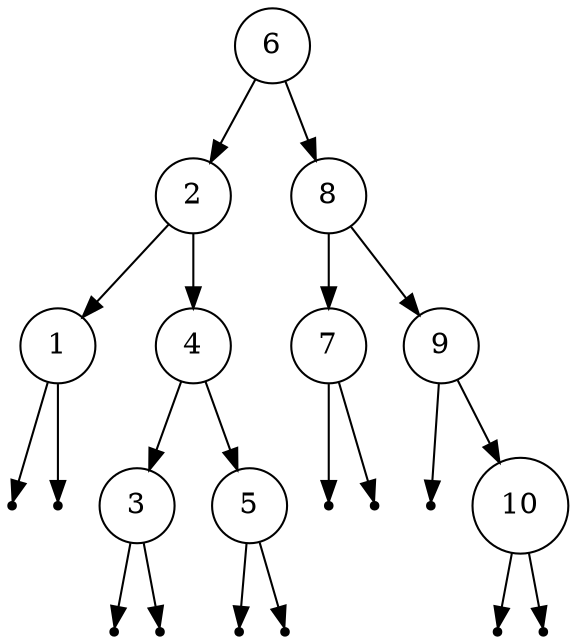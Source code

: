digraph OBST {
  node [shape=circle];
  "6" -> "2";
  "2" -> "1";
  null0 [shape=point];
  "1" -> null0;
  null1 [shape=point];
  "1" -> null1;
  "2" -> "4";
  "4" -> "3";
  null2 [shape=point];
  "3" -> null2;
  null3 [shape=point];
  "3" -> null3;
  "4" -> "5";
  null4 [shape=point];
  "5" -> null4;
  null5 [shape=point];
  "5" -> null5;
  "6" -> "8";
  "8" -> "7";
  null6 [shape=point];
  "7" -> null6;
  null7 [shape=point];
  "7" -> null7;
  "8" -> "9";
  null8 [shape=point];
  "9" -> null8;
  "9" -> "10";
  null9 [shape=point];
  "10" -> null9;
  null10 [shape=point];
  "10" -> null10;
}
